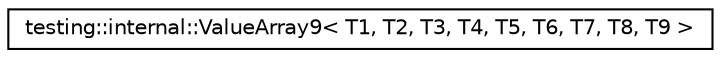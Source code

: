 digraph G
{
  edge [fontname="Helvetica",fontsize="10",labelfontname="Helvetica",labelfontsize="10"];
  node [fontname="Helvetica",fontsize="10",shape=record];
  rankdir="LR";
  Node1 [label="testing::internal::ValueArray9\< T1, T2, T3, T4, T5, T6, T7, T8, T9 \>",height=0.2,width=0.4,color="black", fillcolor="white", style="filled",URL="$classtesting_1_1internal_1_1ValueArray9.html"];
}
